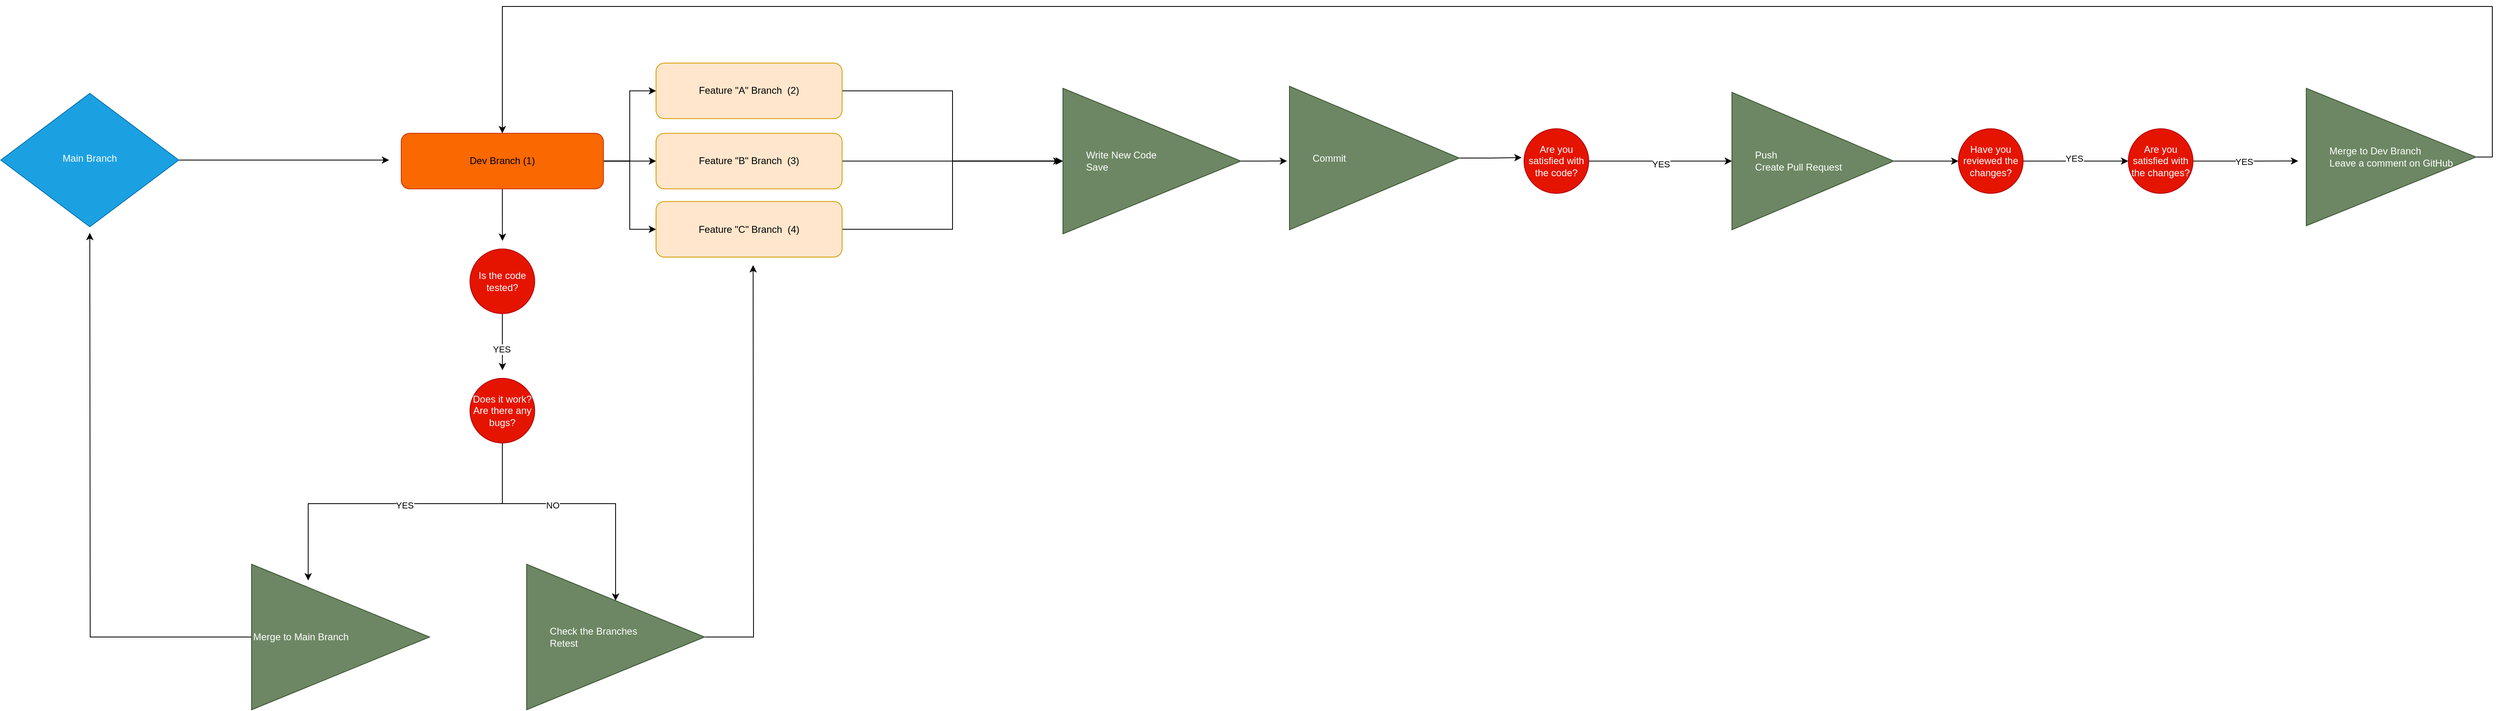 <mxfile version="26.3.0">
  <diagram id="C5RBs43oDa-KdzZeNtuy" name="Page-1">
    <mxGraphModel dx="3987" dy="1631" grid="1" gridSize="10" guides="1" tooltips="1" connect="1" arrows="1" fold="1" page="1" pageScale="1" pageWidth="827" pageHeight="1169" math="0" shadow="0">
      <root>
        <mxCell id="WIyWlLk6GJQsqaUBKTNV-0" />
        <mxCell id="WIyWlLk6GJQsqaUBKTNV-1" parent="WIyWlLk6GJQsqaUBKTNV-0" />
        <mxCell id="bAVuv0y_ngJYr-Cw_Y14-59" style="edgeStyle=orthogonalEdgeStyle;rounded=0;orthogonalLoop=1;jettySize=auto;html=1;exitX=1;exitY=0.5;exitDx=0;exitDy=0;" edge="1" parent="WIyWlLk6GJQsqaUBKTNV-1" source="WIyWlLk6GJQsqaUBKTNV-6">
          <mxGeometry relative="1" as="geometry">
            <mxPoint x="350" y="200" as="targetPoint" />
          </mxGeometry>
        </mxCell>
        <mxCell id="WIyWlLk6GJQsqaUBKTNV-6" value="Main Branch" style="rhombus;whiteSpace=wrap;html=1;shadow=0;fontFamily=Helvetica;fontSize=12;align=center;strokeWidth=1;spacing=6;spacingTop=-4;fillColor=#1ba1e2;strokeColor=#006EAF;fontColor=#ffffff;" parent="WIyWlLk6GJQsqaUBKTNV-1" vertex="1">
          <mxGeometry x="-130" y="117.5" width="220" height="165" as="geometry" />
        </mxCell>
        <mxCell id="bAVuv0y_ngJYr-Cw_Y14-60" style="edgeStyle=orthogonalEdgeStyle;rounded=0;orthogonalLoop=1;jettySize=auto;html=1;exitX=1;exitY=0.5;exitDx=0;exitDy=0;entryX=0;entryY=0.5;entryDx=0;entryDy=0;" edge="1" parent="WIyWlLk6GJQsqaUBKTNV-1" source="WIyWlLk6GJQsqaUBKTNV-7" target="bAVuv0y_ngJYr-Cw_Y14-14">
          <mxGeometry relative="1" as="geometry" />
        </mxCell>
        <mxCell id="bAVuv0y_ngJYr-Cw_Y14-61" style="edgeStyle=orthogonalEdgeStyle;rounded=0;orthogonalLoop=1;jettySize=auto;html=1;exitX=1;exitY=0.5;exitDx=0;exitDy=0;entryX=0;entryY=0.5;entryDx=0;entryDy=0;" edge="1" parent="WIyWlLk6GJQsqaUBKTNV-1" source="WIyWlLk6GJQsqaUBKTNV-7" target="bAVuv0y_ngJYr-Cw_Y14-16">
          <mxGeometry relative="1" as="geometry" />
        </mxCell>
        <mxCell id="bAVuv0y_ngJYr-Cw_Y14-62" style="edgeStyle=orthogonalEdgeStyle;rounded=0;orthogonalLoop=1;jettySize=auto;html=1;exitX=1;exitY=0.5;exitDx=0;exitDy=0;entryX=0;entryY=0.5;entryDx=0;entryDy=0;" edge="1" parent="WIyWlLk6GJQsqaUBKTNV-1" source="WIyWlLk6GJQsqaUBKTNV-7" target="WIyWlLk6GJQsqaUBKTNV-11">
          <mxGeometry relative="1" as="geometry" />
        </mxCell>
        <mxCell id="bAVuv0y_ngJYr-Cw_Y14-77" style="edgeStyle=orthogonalEdgeStyle;rounded=0;orthogonalLoop=1;jettySize=auto;html=1;exitX=0.5;exitY=1;exitDx=0;exitDy=0;" edge="1" parent="WIyWlLk6GJQsqaUBKTNV-1" source="WIyWlLk6GJQsqaUBKTNV-7">
          <mxGeometry relative="1" as="geometry">
            <mxPoint x="490.143" y="300" as="targetPoint" />
          </mxGeometry>
        </mxCell>
        <mxCell id="WIyWlLk6GJQsqaUBKTNV-7" value="Dev Branch (1)" style="rounded=1;whiteSpace=wrap;html=1;fontSize=12;glass=0;strokeWidth=1;shadow=0;fillColor=#fa6800;strokeColor=#C73500;fontColor=#000000;" parent="WIyWlLk6GJQsqaUBKTNV-1" vertex="1">
          <mxGeometry x="365" y="166.87" width="250" height="68.75" as="geometry" />
        </mxCell>
        <mxCell id="bAVuv0y_ngJYr-Cw_Y14-63" style="edgeStyle=orthogonalEdgeStyle;rounded=0;orthogonalLoop=1;jettySize=auto;html=1;exitX=1;exitY=0.5;exitDx=0;exitDy=0;entryX=0;entryY=0.5;entryDx=0;entryDy=0;" edge="1" parent="WIyWlLk6GJQsqaUBKTNV-1" source="WIyWlLk6GJQsqaUBKTNV-11" target="bAVuv0y_ngJYr-Cw_Y14-55">
          <mxGeometry relative="1" as="geometry" />
        </mxCell>
        <mxCell id="WIyWlLk6GJQsqaUBKTNV-11" value="Feature &quot;A&quot; Branch&amp;nbsp; (2)" style="rounded=1;whiteSpace=wrap;html=1;fontSize=12;glass=0;strokeWidth=1;shadow=0;fillColor=#ffe6cc;strokeColor=#d79b00;" parent="WIyWlLk6GJQsqaUBKTNV-1" vertex="1">
          <mxGeometry x="680" y="80" width="230" height="68.75" as="geometry" />
        </mxCell>
        <mxCell id="bAVuv0y_ngJYr-Cw_Y14-78" style="edgeStyle=orthogonalEdgeStyle;rounded=0;orthogonalLoop=1;jettySize=auto;html=1;exitX=0.5;exitY=1;exitDx=0;exitDy=0;" edge="1" parent="WIyWlLk6GJQsqaUBKTNV-1" source="bAVuv0y_ngJYr-Cw_Y14-2">
          <mxGeometry relative="1" as="geometry">
            <mxPoint x="490.143" y="460" as="targetPoint" />
          </mxGeometry>
        </mxCell>
        <mxCell id="bAVuv0y_ngJYr-Cw_Y14-81" value="YES" style="edgeLabel;html=1;align=center;verticalAlign=middle;resizable=0;points=[];" vertex="1" connectable="0" parent="bAVuv0y_ngJYr-Cw_Y14-78">
          <mxGeometry x="0.264" y="-2" relative="1" as="geometry">
            <mxPoint as="offset" />
          </mxGeometry>
        </mxCell>
        <mxCell id="bAVuv0y_ngJYr-Cw_Y14-2" value="Is the code tested?" style="ellipse;whiteSpace=wrap;html=1;rounded=1;glass=0;strokeWidth=1;shadow=0;fillColor=#e51400;fontColor=#ffffff;strokeColor=#B20000;" vertex="1" parent="WIyWlLk6GJQsqaUBKTNV-1">
          <mxGeometry x="450" y="310" width="80" height="80" as="geometry" />
        </mxCell>
        <mxCell id="bAVuv0y_ngJYr-Cw_Y14-84" style="edgeStyle=orthogonalEdgeStyle;rounded=0;orthogonalLoop=1;jettySize=auto;html=1;exitX=0.5;exitY=1;exitDx=0;exitDy=0;" edge="1" parent="WIyWlLk6GJQsqaUBKTNV-1" source="bAVuv0y_ngJYr-Cw_Y14-4" target="bAVuv0y_ngJYr-Cw_Y14-58">
          <mxGeometry relative="1" as="geometry" />
        </mxCell>
        <mxCell id="bAVuv0y_ngJYr-Cw_Y14-85" value="NO" style="edgeLabel;html=1;align=center;verticalAlign=middle;resizable=0;points=[];" vertex="1" connectable="0" parent="bAVuv0y_ngJYr-Cw_Y14-84">
          <mxGeometry x="-0.176" y="-2" relative="1" as="geometry">
            <mxPoint x="-1" as="offset" />
          </mxGeometry>
        </mxCell>
        <mxCell id="bAVuv0y_ngJYr-Cw_Y14-4" value="Does it work?&lt;div&gt;Are there any bugs?&lt;/div&gt;" style="ellipse;whiteSpace=wrap;html=1;rounded=1;glass=0;strokeWidth=1;shadow=0;fillColor=#e51400;fontColor=#ffffff;strokeColor=#B20000;" vertex="1" parent="WIyWlLk6GJQsqaUBKTNV-1">
          <mxGeometry x="450" y="470" width="80" height="80" as="geometry" />
        </mxCell>
        <mxCell id="bAVuv0y_ngJYr-Cw_Y14-65" style="edgeStyle=orthogonalEdgeStyle;rounded=0;orthogonalLoop=1;jettySize=auto;html=1;exitX=1;exitY=0.5;exitDx=0;exitDy=0;" edge="1" parent="WIyWlLk6GJQsqaUBKTNV-1" source="bAVuv0y_ngJYr-Cw_Y14-14">
          <mxGeometry relative="1" as="geometry">
            <mxPoint x="1180" y="201.286" as="targetPoint" />
          </mxGeometry>
        </mxCell>
        <mxCell id="bAVuv0y_ngJYr-Cw_Y14-14" value="Feature &quot;B&quot; Branch&amp;nbsp; (3)" style="rounded=1;whiteSpace=wrap;html=1;fontSize=12;glass=0;strokeWidth=1;shadow=0;fillColor=#ffe6cc;strokeColor=#d79b00;" vertex="1" parent="WIyWlLk6GJQsqaUBKTNV-1">
          <mxGeometry x="680" y="166.87" width="230" height="68.75" as="geometry" />
        </mxCell>
        <mxCell id="bAVuv0y_ngJYr-Cw_Y14-66" style="edgeStyle=orthogonalEdgeStyle;rounded=0;orthogonalLoop=1;jettySize=auto;html=1;exitX=1;exitY=0.5;exitDx=0;exitDy=0;entryX=0;entryY=0.5;entryDx=0;entryDy=0;" edge="1" parent="WIyWlLk6GJQsqaUBKTNV-1" source="bAVuv0y_ngJYr-Cw_Y14-16" target="bAVuv0y_ngJYr-Cw_Y14-55">
          <mxGeometry relative="1" as="geometry" />
        </mxCell>
        <mxCell id="bAVuv0y_ngJYr-Cw_Y14-16" value="Feature &quot;C&quot; Branch&amp;nbsp; (4)" style="rounded=1;whiteSpace=wrap;html=1;fontSize=12;glass=0;strokeWidth=1;shadow=0;fillColor=#ffe6cc;strokeColor=#d79b00;" vertex="1" parent="WIyWlLk6GJQsqaUBKTNV-1">
          <mxGeometry x="680" y="251.25" width="230" height="68.75" as="geometry" />
        </mxCell>
        <mxCell id="bAVuv0y_ngJYr-Cw_Y14-68" style="edgeStyle=orthogonalEdgeStyle;rounded=0;orthogonalLoop=1;jettySize=auto;html=1;exitX=1;exitY=0.5;exitDx=0;exitDy=0;" edge="1" parent="WIyWlLk6GJQsqaUBKTNV-1" source="bAVuv0y_ngJYr-Cw_Y14-23">
          <mxGeometry relative="1" as="geometry">
            <mxPoint x="1750" y="196.857" as="targetPoint" />
          </mxGeometry>
        </mxCell>
        <mxCell id="bAVuv0y_ngJYr-Cw_Y14-23" value="&lt;span style=&quot;white-space: pre;&quot;&gt;&#x9;&lt;/span&gt;Commit" style="triangle;whiteSpace=wrap;html=1;fillColor=#6d8764;fontColor=#ffffff;strokeColor=#3A5431;align=left;" vertex="1" parent="WIyWlLk6GJQsqaUBKTNV-1">
          <mxGeometry x="1463" y="108.75" width="210" height="177.5" as="geometry" />
        </mxCell>
        <mxCell id="bAVuv0y_ngJYr-Cw_Y14-69" style="edgeStyle=orthogonalEdgeStyle;rounded=0;orthogonalLoop=1;jettySize=auto;html=1;exitX=1;exitY=0.5;exitDx=0;exitDy=0;entryX=0;entryY=0.5;entryDx=0;entryDy=0;" edge="1" parent="WIyWlLk6GJQsqaUBKTNV-1" source="bAVuv0y_ngJYr-Cw_Y14-26" target="bAVuv0y_ngJYr-Cw_Y14-34">
          <mxGeometry relative="1" as="geometry" />
        </mxCell>
        <mxCell id="bAVuv0y_ngJYr-Cw_Y14-70" value="YES" style="edgeLabel;html=1;align=center;verticalAlign=middle;resizable=0;points=[];" vertex="1" connectable="0" parent="bAVuv0y_ngJYr-Cw_Y14-69">
          <mxGeometry x="0.001" y="-3" relative="1" as="geometry">
            <mxPoint as="offset" />
          </mxGeometry>
        </mxCell>
        <mxCell id="bAVuv0y_ngJYr-Cw_Y14-26" value="Are you satisfied with the code?" style="ellipse;whiteSpace=wrap;html=1;aspect=fixed;fillColor=#e51400;fontColor=#ffffff;strokeColor=#B20000;" vertex="1" parent="WIyWlLk6GJQsqaUBKTNV-1">
          <mxGeometry x="1753" y="161.25" width="80" height="80" as="geometry" />
        </mxCell>
        <mxCell id="bAVuv0y_ngJYr-Cw_Y14-71" style="edgeStyle=orthogonalEdgeStyle;rounded=0;orthogonalLoop=1;jettySize=auto;html=1;exitX=1;exitY=0.5;exitDx=0;exitDy=0;entryX=0;entryY=0.5;entryDx=0;entryDy=0;" edge="1" parent="WIyWlLk6GJQsqaUBKTNV-1" source="bAVuv0y_ngJYr-Cw_Y14-34" target="bAVuv0y_ngJYr-Cw_Y14-39">
          <mxGeometry relative="1" as="geometry" />
        </mxCell>
        <mxCell id="bAVuv0y_ngJYr-Cw_Y14-34" value="&lt;span style=&quot;white-space: pre;&quot;&gt;&#x9;&lt;/span&gt;Push&amp;nbsp;&lt;div&gt;&lt;span style=&quot;white-space: pre;&quot;&gt;&#x9;&lt;/span&gt;Create Pull Request&amp;nbsp;&lt;/div&gt;" style="triangle;whiteSpace=wrap;html=1;fillColor=#6d8764;fontColor=#ffffff;strokeColor=#3A5431;align=left;" vertex="1" parent="WIyWlLk6GJQsqaUBKTNV-1">
          <mxGeometry x="2010" y="116.25" width="200" height="170" as="geometry" />
        </mxCell>
        <mxCell id="bAVuv0y_ngJYr-Cw_Y14-72" style="edgeStyle=orthogonalEdgeStyle;rounded=0;orthogonalLoop=1;jettySize=auto;html=1;exitX=1;exitY=0.5;exitDx=0;exitDy=0;entryX=0;entryY=0.5;entryDx=0;entryDy=0;" edge="1" parent="WIyWlLk6GJQsqaUBKTNV-1" source="bAVuv0y_ngJYr-Cw_Y14-39" target="bAVuv0y_ngJYr-Cw_Y14-41">
          <mxGeometry relative="1" as="geometry" />
        </mxCell>
        <mxCell id="bAVuv0y_ngJYr-Cw_Y14-73" value="YES" style="edgeLabel;html=1;align=center;verticalAlign=middle;resizable=0;points=[];" vertex="1" connectable="0" parent="bAVuv0y_ngJYr-Cw_Y14-72">
          <mxGeometry x="-0.031" y="4" relative="1" as="geometry">
            <mxPoint as="offset" />
          </mxGeometry>
        </mxCell>
        <mxCell id="bAVuv0y_ngJYr-Cw_Y14-39" value="Have you reviewed the changes?" style="ellipse;whiteSpace=wrap;html=1;aspect=fixed;fillColor=#e51400;fontColor=#ffffff;strokeColor=#B20000;" vertex="1" parent="WIyWlLk6GJQsqaUBKTNV-1">
          <mxGeometry x="2290" y="161.25" width="80" height="80" as="geometry" />
        </mxCell>
        <mxCell id="bAVuv0y_ngJYr-Cw_Y14-74" style="edgeStyle=orthogonalEdgeStyle;rounded=0;orthogonalLoop=1;jettySize=auto;html=1;exitX=1;exitY=0.5;exitDx=0;exitDy=0;" edge="1" parent="WIyWlLk6GJQsqaUBKTNV-1" source="bAVuv0y_ngJYr-Cw_Y14-41">
          <mxGeometry relative="1" as="geometry">
            <mxPoint x="2710" y="201.143" as="targetPoint" />
          </mxGeometry>
        </mxCell>
        <mxCell id="bAVuv0y_ngJYr-Cw_Y14-75" value="YES" style="edgeLabel;html=1;align=center;verticalAlign=middle;resizable=0;points=[];" vertex="1" connectable="0" parent="bAVuv0y_ngJYr-Cw_Y14-74">
          <mxGeometry x="-0.033" relative="1" as="geometry">
            <mxPoint as="offset" />
          </mxGeometry>
        </mxCell>
        <mxCell id="bAVuv0y_ngJYr-Cw_Y14-41" value="Are you satisfied with the changes?" style="ellipse;whiteSpace=wrap;html=1;fillColor=#e51400;fontColor=#ffffff;strokeColor=#B20000;" vertex="1" parent="WIyWlLk6GJQsqaUBKTNV-1">
          <mxGeometry x="2500" y="161.25" width="80" height="80" as="geometry" />
        </mxCell>
        <mxCell id="bAVuv0y_ngJYr-Cw_Y14-76" style="edgeStyle=orthogonalEdgeStyle;rounded=0;orthogonalLoop=1;jettySize=auto;html=1;exitX=1;exitY=0.5;exitDx=0;exitDy=0;entryX=0.5;entryY=0;entryDx=0;entryDy=0;" edge="1" parent="WIyWlLk6GJQsqaUBKTNV-1" source="bAVuv0y_ngJYr-Cw_Y14-43" target="WIyWlLk6GJQsqaUBKTNV-7">
          <mxGeometry relative="1" as="geometry">
            <Array as="points">
              <mxPoint x="2950" y="196" />
              <mxPoint x="2950" y="10" />
              <mxPoint x="490" y="10" />
            </Array>
          </mxGeometry>
        </mxCell>
        <mxCell id="bAVuv0y_ngJYr-Cw_Y14-43" value="&lt;span style=&quot;white-space: pre;&quot;&gt;&#x9;&lt;/span&gt;Merge to Dev Branch&lt;div&gt;&lt;span style=&quot;white-space: pre;&quot;&gt;&#x9;&lt;/span&gt;Leave a comment on GitHub&lt;/div&gt;" style="triangle;whiteSpace=wrap;html=1;fillColor=#6d8764;fontColor=#ffffff;strokeColor=#3A5431;align=left;" vertex="1" parent="WIyWlLk6GJQsqaUBKTNV-1">
          <mxGeometry x="2720" y="111.25" width="210" height="170" as="geometry" />
        </mxCell>
        <mxCell id="bAVuv0y_ngJYr-Cw_Y14-67" style="edgeStyle=orthogonalEdgeStyle;rounded=0;orthogonalLoop=1;jettySize=auto;html=1;exitX=1;exitY=0.5;exitDx=0;exitDy=0;" edge="1" parent="WIyWlLk6GJQsqaUBKTNV-1" source="bAVuv0y_ngJYr-Cw_Y14-55">
          <mxGeometry relative="1" as="geometry">
            <mxPoint x="1460.0" y="201.143" as="targetPoint" />
          </mxGeometry>
        </mxCell>
        <mxCell id="bAVuv0y_ngJYr-Cw_Y14-55" value="&lt;span style=&quot;white-space: pre;&quot;&gt;&#x9;&lt;/span&gt;Write New Code&amp;nbsp;&lt;div&gt;&lt;span style=&quot;white-space: pre;&quot;&gt;&#x9;&lt;/span&gt;Save&lt;/div&gt;" style="triangle;whiteSpace=wrap;html=1;fillColor=#6d8764;fontColor=#ffffff;strokeColor=#3A5431;align=left;" vertex="1" parent="WIyWlLk6GJQsqaUBKTNV-1">
          <mxGeometry x="1183" y="111.25" width="220" height="180" as="geometry" />
        </mxCell>
        <mxCell id="bAVuv0y_ngJYr-Cw_Y14-87" style="edgeStyle=orthogonalEdgeStyle;rounded=0;orthogonalLoop=1;jettySize=auto;html=1;exitX=0;exitY=0.5;exitDx=0;exitDy=0;" edge="1" parent="WIyWlLk6GJQsqaUBKTNV-1" source="bAVuv0y_ngJYr-Cw_Y14-56">
          <mxGeometry relative="1" as="geometry">
            <mxPoint x="-20" y="290" as="targetPoint" />
          </mxGeometry>
        </mxCell>
        <mxCell id="bAVuv0y_ngJYr-Cw_Y14-56" value="Merge to Main Branch" style="triangle;whiteSpace=wrap;html=1;fillColor=#6d8764;fontColor=#ffffff;strokeColor=#3A5431;align=left;" vertex="1" parent="WIyWlLk6GJQsqaUBKTNV-1">
          <mxGeometry x="180" y="700" width="220" height="180" as="geometry" />
        </mxCell>
        <mxCell id="bAVuv0y_ngJYr-Cw_Y14-86" style="edgeStyle=orthogonalEdgeStyle;rounded=0;orthogonalLoop=1;jettySize=auto;html=1;exitX=1;exitY=0.5;exitDx=0;exitDy=0;" edge="1" parent="WIyWlLk6GJQsqaUBKTNV-1" source="bAVuv0y_ngJYr-Cw_Y14-58">
          <mxGeometry relative="1" as="geometry">
            <mxPoint x="800.0" y="330" as="targetPoint" />
          </mxGeometry>
        </mxCell>
        <mxCell id="bAVuv0y_ngJYr-Cw_Y14-58" value="&lt;span style=&quot;white-space: pre;&quot;&gt;&#x9;&lt;/span&gt;Check the Branches&lt;div&gt;&lt;span style=&quot;white-space: pre;&quot;&gt;&#x9;&lt;/span&gt;Retest&lt;/div&gt;" style="triangle;whiteSpace=wrap;html=1;fillColor=#6d8764;fontColor=#ffffff;strokeColor=#3A5431;align=left;" vertex="1" parent="WIyWlLk6GJQsqaUBKTNV-1">
          <mxGeometry x="520" y="700" width="220" height="180" as="geometry" />
        </mxCell>
        <mxCell id="bAVuv0y_ngJYr-Cw_Y14-82" style="edgeStyle=orthogonalEdgeStyle;rounded=0;orthogonalLoop=1;jettySize=auto;html=1;exitX=0.5;exitY=1;exitDx=0;exitDy=0;entryX=0.318;entryY=0.111;entryDx=0;entryDy=0;entryPerimeter=0;" edge="1" parent="WIyWlLk6GJQsqaUBKTNV-1" source="bAVuv0y_ngJYr-Cw_Y14-4" target="bAVuv0y_ngJYr-Cw_Y14-56">
          <mxGeometry relative="1" as="geometry" />
        </mxCell>
        <mxCell id="bAVuv0y_ngJYr-Cw_Y14-83" value="YES" style="edgeLabel;html=1;align=center;verticalAlign=middle;resizable=0;points=[];" vertex="1" connectable="0" parent="bAVuv0y_ngJYr-Cw_Y14-82">
          <mxGeometry x="-0.049" y="2" relative="1" as="geometry">
            <mxPoint x="-1" as="offset" />
          </mxGeometry>
        </mxCell>
      </root>
    </mxGraphModel>
  </diagram>
</mxfile>
